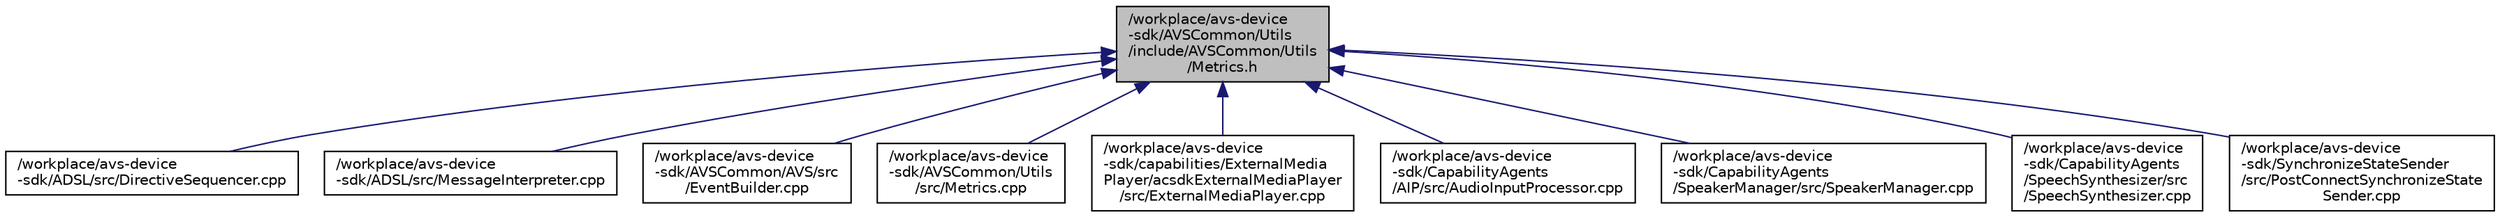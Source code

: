 digraph "/workplace/avs-device-sdk/AVSCommon/Utils/include/AVSCommon/Utils/Metrics.h"
{
  edge [fontname="Helvetica",fontsize="10",labelfontname="Helvetica",labelfontsize="10"];
  node [fontname="Helvetica",fontsize="10",shape=record];
  Node30 [label="/workplace/avs-device\l-sdk/AVSCommon/Utils\l/include/AVSCommon/Utils\l/Metrics.h",height=0.2,width=0.4,color="black", fillcolor="grey75", style="filled", fontcolor="black"];
  Node30 -> Node31 [dir="back",color="midnightblue",fontsize="10",style="solid",fontname="Helvetica"];
  Node31 [label="/workplace/avs-device\l-sdk/ADSL/src/DirectiveSequencer.cpp",height=0.2,width=0.4,color="black", fillcolor="white", style="filled",URL="$_directive_sequencer_8cpp.html"];
  Node30 -> Node32 [dir="back",color="midnightblue",fontsize="10",style="solid",fontname="Helvetica"];
  Node32 [label="/workplace/avs-device\l-sdk/ADSL/src/MessageInterpreter.cpp",height=0.2,width=0.4,color="black", fillcolor="white", style="filled",URL="$_message_interpreter_8cpp.html"];
  Node30 -> Node33 [dir="back",color="midnightblue",fontsize="10",style="solid",fontname="Helvetica"];
  Node33 [label="/workplace/avs-device\l-sdk/AVSCommon/AVS/src\l/EventBuilder.cpp",height=0.2,width=0.4,color="black", fillcolor="white", style="filled",URL="$_event_builder_8cpp.html"];
  Node30 -> Node34 [dir="back",color="midnightblue",fontsize="10",style="solid",fontname="Helvetica"];
  Node34 [label="/workplace/avs-device\l-sdk/AVSCommon/Utils\l/src/Metrics.cpp",height=0.2,width=0.4,color="black", fillcolor="white", style="filled",URL="$_metrics_8cpp.html"];
  Node30 -> Node35 [dir="back",color="midnightblue",fontsize="10",style="solid",fontname="Helvetica"];
  Node35 [label="/workplace/avs-device\l-sdk/capabilities/ExternalMedia\lPlayer/acsdkExternalMediaPlayer\l/src/ExternalMediaPlayer.cpp",height=0.2,width=0.4,color="black", fillcolor="white", style="filled",URL="$_external_media_player_8cpp.html"];
  Node30 -> Node36 [dir="back",color="midnightblue",fontsize="10",style="solid",fontname="Helvetica"];
  Node36 [label="/workplace/avs-device\l-sdk/CapabilityAgents\l/AIP/src/AudioInputProcessor.cpp",height=0.2,width=0.4,color="black", fillcolor="white", style="filled",URL="$_audio_input_processor_8cpp.html"];
  Node30 -> Node37 [dir="back",color="midnightblue",fontsize="10",style="solid",fontname="Helvetica"];
  Node37 [label="/workplace/avs-device\l-sdk/CapabilityAgents\l/SpeakerManager/src/SpeakerManager.cpp",height=0.2,width=0.4,color="black", fillcolor="white", style="filled",URL="$_speaker_manager_8cpp.html"];
  Node30 -> Node38 [dir="back",color="midnightblue",fontsize="10",style="solid",fontname="Helvetica"];
  Node38 [label="/workplace/avs-device\l-sdk/CapabilityAgents\l/SpeechSynthesizer/src\l/SpeechSynthesizer.cpp",height=0.2,width=0.4,color="black", fillcolor="white", style="filled",URL="$_speech_synthesizer_8cpp.html"];
  Node30 -> Node39 [dir="back",color="midnightblue",fontsize="10",style="solid",fontname="Helvetica"];
  Node39 [label="/workplace/avs-device\l-sdk/SynchronizeStateSender\l/src/PostConnectSynchronizeState\lSender.cpp",height=0.2,width=0.4,color="black", fillcolor="white", style="filled",URL="$_post_connect_synchronize_state_sender_8cpp.html"];
}
